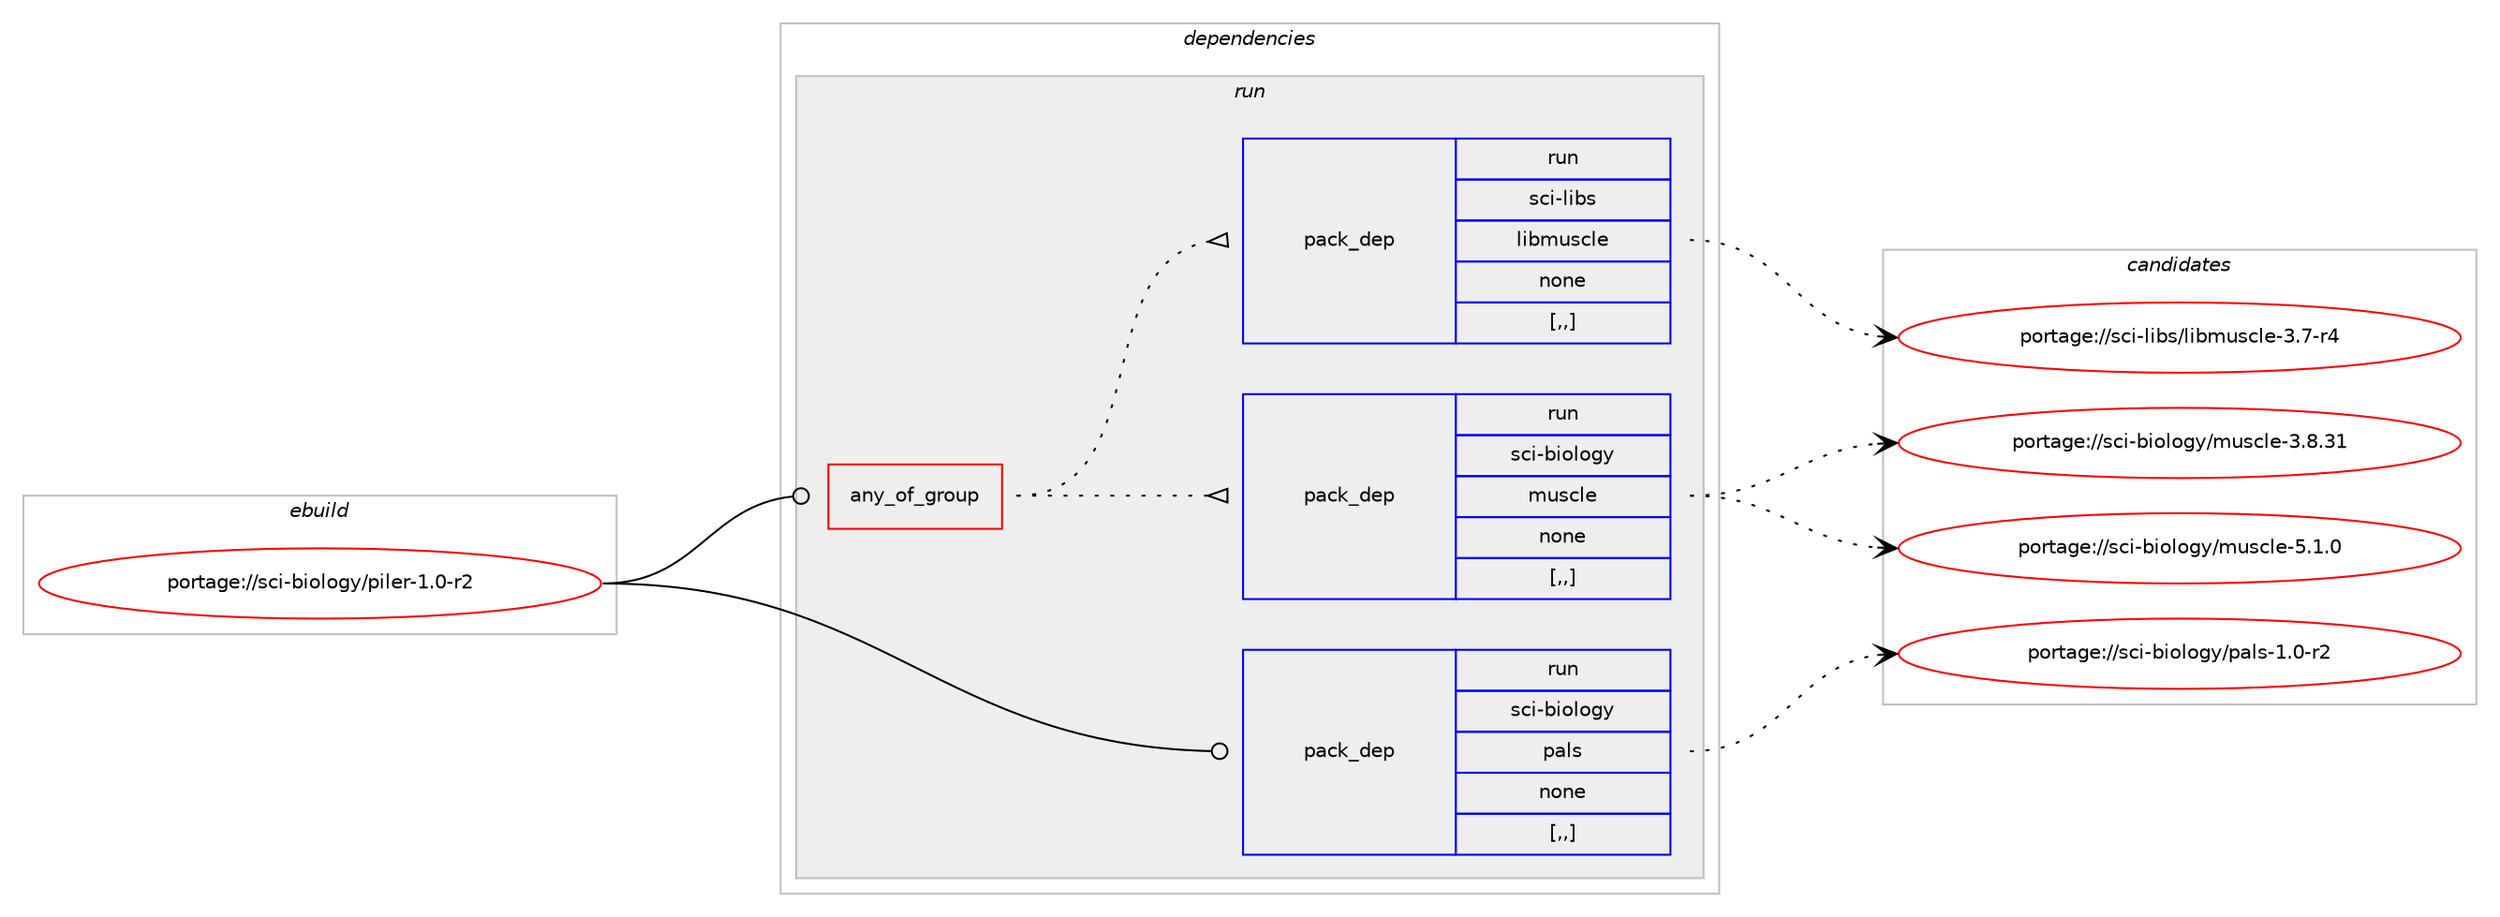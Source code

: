 digraph prolog {

# *************
# Graph options
# *************

newrank=true;
concentrate=true;
compound=true;
graph [rankdir=LR,fontname=Helvetica,fontsize=10,ranksep=1.5];#, ranksep=2.5, nodesep=0.2];
edge  [arrowhead=vee];
node  [fontname=Helvetica,fontsize=10];

# **********
# The ebuild
# **********

subgraph cluster_leftcol {
color=gray;
label=<<i>ebuild</i>>;
id [label="portage://sci-biology/piler-1.0-r2", color=red, width=4, href="../sci-biology/piler-1.0-r2.svg"];
}

# ****************
# The dependencies
# ****************

subgraph cluster_midcol {
color=gray;
label=<<i>dependencies</i>>;
subgraph cluster_compile {
fillcolor="#eeeeee";
style=filled;
label=<<i>compile</i>>;
}
subgraph cluster_compileandrun {
fillcolor="#eeeeee";
style=filled;
label=<<i>compile and run</i>>;
}
subgraph cluster_run {
fillcolor="#eeeeee";
style=filled;
label=<<i>run</i>>;
subgraph any2621 {
dependency390688 [label=<<TABLE BORDER="0" CELLBORDER="1" CELLSPACING="0" CELLPADDING="4"><TR><TD CELLPADDING="10">any_of_group</TD></TR></TABLE>>, shape=none, color=red];subgraph pack284395 {
dependency390689 [label=<<TABLE BORDER="0" CELLBORDER="1" CELLSPACING="0" CELLPADDING="4" WIDTH="220"><TR><TD ROWSPAN="6" CELLPADDING="30">pack_dep</TD></TR><TR><TD WIDTH="110">run</TD></TR><TR><TD>sci-biology</TD></TR><TR><TD>muscle</TD></TR><TR><TD>none</TD></TR><TR><TD>[,,]</TD></TR></TABLE>>, shape=none, color=blue];
}
dependency390688:e -> dependency390689:w [weight=20,style="dotted",arrowhead="oinv"];
subgraph pack284396 {
dependency390690 [label=<<TABLE BORDER="0" CELLBORDER="1" CELLSPACING="0" CELLPADDING="4" WIDTH="220"><TR><TD ROWSPAN="6" CELLPADDING="30">pack_dep</TD></TR><TR><TD WIDTH="110">run</TD></TR><TR><TD>sci-libs</TD></TR><TR><TD>libmuscle</TD></TR><TR><TD>none</TD></TR><TR><TD>[,,]</TD></TR></TABLE>>, shape=none, color=blue];
}
dependency390688:e -> dependency390690:w [weight=20,style="dotted",arrowhead="oinv"];
}
id:e -> dependency390688:w [weight=20,style="solid",arrowhead="odot"];
subgraph pack284397 {
dependency390691 [label=<<TABLE BORDER="0" CELLBORDER="1" CELLSPACING="0" CELLPADDING="4" WIDTH="220"><TR><TD ROWSPAN="6" CELLPADDING="30">pack_dep</TD></TR><TR><TD WIDTH="110">run</TD></TR><TR><TD>sci-biology</TD></TR><TR><TD>pals</TD></TR><TR><TD>none</TD></TR><TR><TD>[,,]</TD></TR></TABLE>>, shape=none, color=blue];
}
id:e -> dependency390691:w [weight=20,style="solid",arrowhead="odot"];
}
}

# **************
# The candidates
# **************

subgraph cluster_choices {
rank=same;
color=gray;
label=<<i>candidates</i>>;

subgraph choice284395 {
color=black;
nodesep=1;
choice1159910545981051111081111031214710911711599108101455346494648 [label="portage://sci-biology/muscle-5.1.0", color=red, width=4,href="../sci-biology/muscle-5.1.0.svg"];
choice115991054598105111108111103121471091171159910810145514656465149 [label="portage://sci-biology/muscle-3.8.31", color=red, width=4,href="../sci-biology/muscle-3.8.31.svg"];
dependency390689:e -> choice1159910545981051111081111031214710911711599108101455346494648:w [style=dotted,weight="100"];
dependency390689:e -> choice115991054598105111108111103121471091171159910810145514656465149:w [style=dotted,weight="100"];
}
subgraph choice284396 {
color=black;
nodesep=1;
choice115991054510810598115471081059810911711599108101455146554511452 [label="portage://sci-libs/libmuscle-3.7-r4", color=red, width=4,href="../sci-libs/libmuscle-3.7-r4.svg"];
dependency390690:e -> choice115991054510810598115471081059810911711599108101455146554511452:w [style=dotted,weight="100"];
}
subgraph choice284397 {
color=black;
nodesep=1;
choice1159910545981051111081111031214711297108115454946484511450 [label="portage://sci-biology/pals-1.0-r2", color=red, width=4,href="../sci-biology/pals-1.0-r2.svg"];
dependency390691:e -> choice1159910545981051111081111031214711297108115454946484511450:w [style=dotted,weight="100"];
}
}

}
